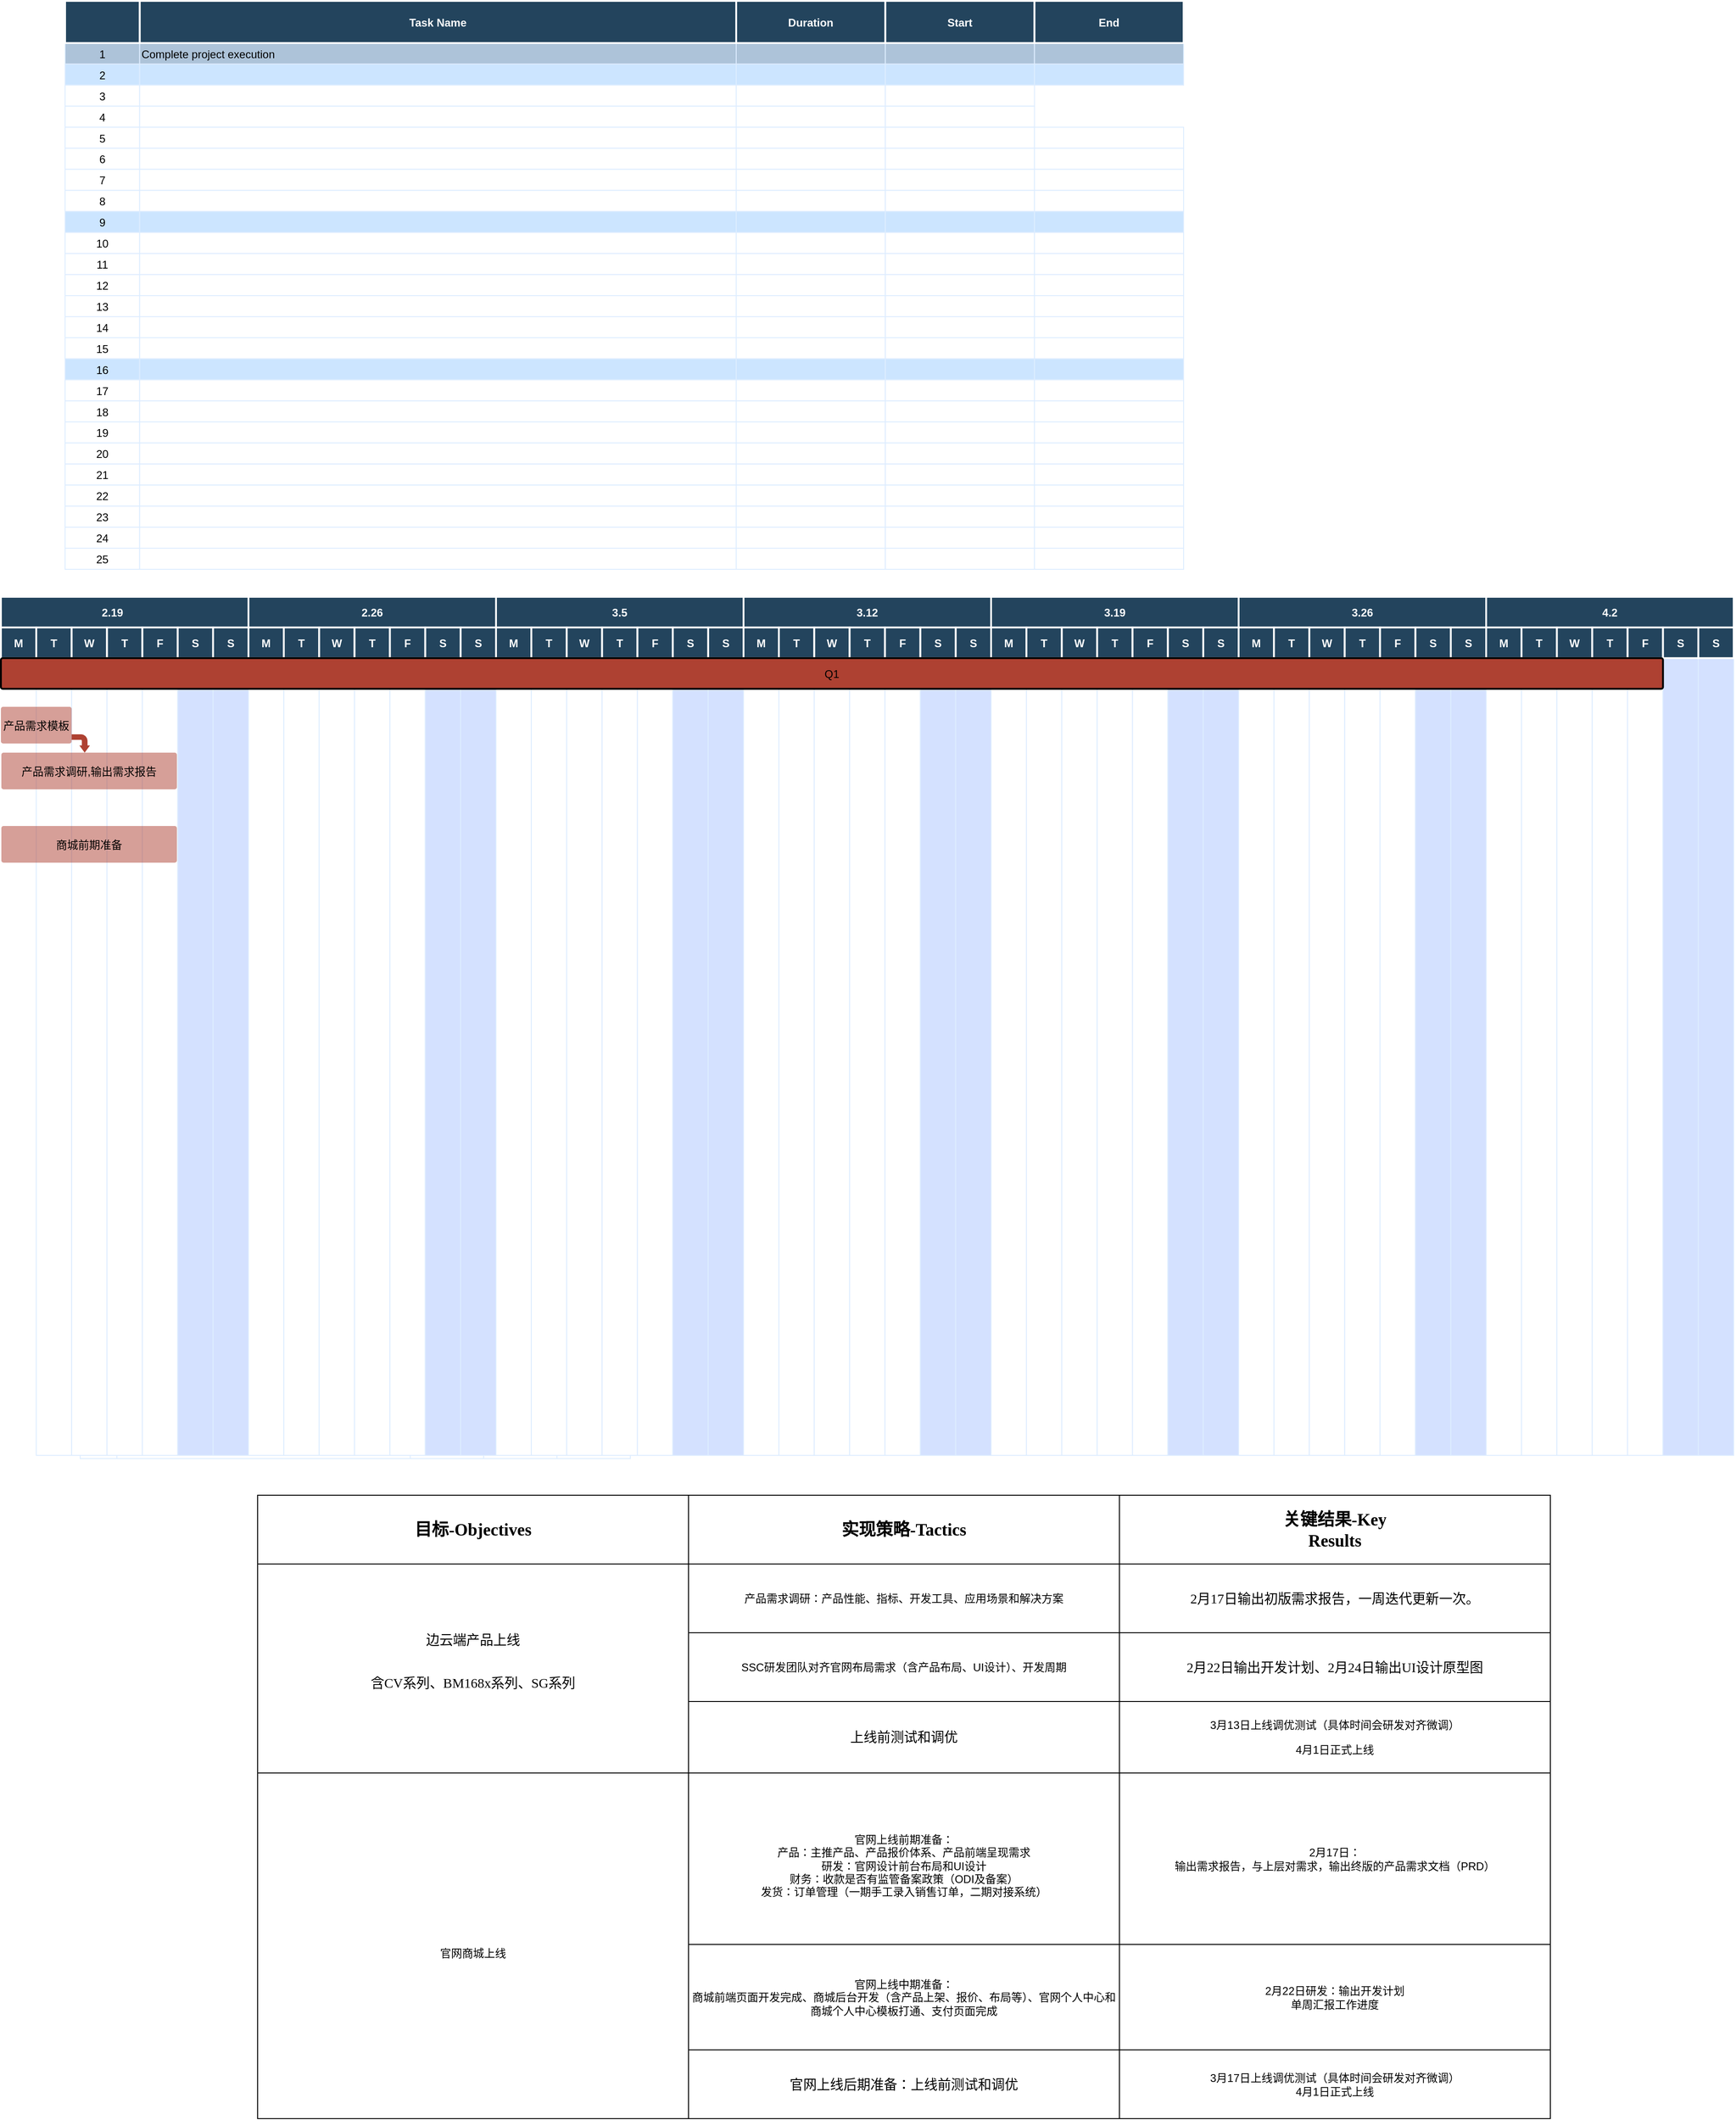 <mxfile version="20.8.20" type="github">
  <diagram name="Page-1" id="8378b5f6-a2b2-b727-a746-972ab9d02e00">
    <mxGraphModel dx="3755.5" dy="2366.5" grid="1" gridSize="10" guides="1" tooltips="1" connect="0" arrows="1" fold="1" page="1" pageScale="1.5" pageWidth="1169" pageHeight="827" background="none" math="0" shadow="0">
      <root>
        <mxCell id="0" />
        <mxCell id="1" parent="0" />
        <mxCell id="189" value="26" style="strokeColor=#DEEDFF" parent="1" vertex="1">
          <mxGeometry x="86.5" y="610.0" width="40" height="20" as="geometry" />
        </mxCell>
        <mxCell id="190" value="" style="align=left;strokeColor=#DEEDFF" parent="1" vertex="1">
          <mxGeometry x="126.5" y="610.0" width="320.0" height="20" as="geometry" />
        </mxCell>
        <mxCell id="191" value="" style="strokeColor=#DEEDFF" parent="1" vertex="1">
          <mxGeometry x="446.5" y="610.0" width="80.0" height="20" as="geometry" />
        </mxCell>
        <mxCell id="192" value="" style="strokeColor=#DEEDFF" parent="1" vertex="1">
          <mxGeometry x="526.5" y="610.0" width="80.0" height="20" as="geometry" />
        </mxCell>
        <mxCell id="193" value="" style="strokeColor=#DEEDFF" parent="1" vertex="1">
          <mxGeometry x="606.5" y="610.0" width="80.0" height="20" as="geometry" />
        </mxCell>
        <mxCell id="vqTSIfuXOB0uQjwyaAZh-279" value="" style="shape=table;startSize=0;container=1;collapsible=0;childLayout=tableLayout;" parent="1" vertex="1">
          <mxGeometry x="280" y="670" width="1410" height="680" as="geometry" />
        </mxCell>
        <mxCell id="vqTSIfuXOB0uQjwyaAZh-280" value="" style="shape=tableRow;horizontal=0;startSize=0;swimlaneHead=0;swimlaneBody=0;top=0;left=0;bottom=0;right=0;collapsible=0;dropTarget=0;fillColor=none;points=[[0,0.5],[1,0.5]];portConstraint=eastwest;" parent="vqTSIfuXOB0uQjwyaAZh-279" vertex="1">
          <mxGeometry width="1410" height="75" as="geometry" />
        </mxCell>
        <mxCell id="vqTSIfuXOB0uQjwyaAZh-281" value="&lt;span style=&quot;background-color: initial; font-size: 14pt; font-family: 等线; font-weight: bold;&quot;&gt;目标&lt;/span&gt;&lt;span style=&quot;background-color: initial; font-size: 14pt; font-family: 等线; font-weight: bold;&quot;&gt;-Objectives&lt;/span&gt;" style="shape=partialRectangle;html=1;whiteSpace=wrap;connectable=0;overflow=hidden;fillColor=none;top=0;left=0;bottom=0;right=0;pointerEvents=1;" parent="vqTSIfuXOB0uQjwyaAZh-280" vertex="1">
          <mxGeometry width="470" height="75" as="geometry">
            <mxRectangle width="470" height="75" as="alternateBounds" />
          </mxGeometry>
        </mxCell>
        <mxCell id="vqTSIfuXOB0uQjwyaAZh-282" value="&lt;span style=&quot;text-indent: 0in; background-color: initial; font-size: 14pt; font-family: 等线; font-weight: bold;&quot;&gt;实现策略&lt;/span&gt;&lt;span style=&quot;text-indent: 0in; background-color: initial; font-size: 14pt; font-family: 等线; font-weight: bold;&quot;&gt;-Tactics&lt;/span&gt;&lt;br&gt;" style="shape=partialRectangle;html=1;whiteSpace=wrap;connectable=0;overflow=hidden;fillColor=none;top=0;left=0;bottom=0;right=0;pointerEvents=1;verticalAlign=middle;" parent="vqTSIfuXOB0uQjwyaAZh-280" vertex="1">
          <mxGeometry x="470" width="470" height="75" as="geometry">
            <mxRectangle width="470" height="75" as="alternateBounds" />
          </mxGeometry>
        </mxCell>
        <mxCell id="vqTSIfuXOB0uQjwyaAZh-283" value="&lt;span style=&quot;background-color: initial; font-size: 14pt; font-family: 等线; font-weight: bold;&quot;&gt;关键结果&lt;/span&gt;&lt;span style=&quot;background-color: initial; font-size: 14pt; font-family: 等线; font-weight: bold;&quot;&gt;-Key&lt;/span&gt;&lt;br&gt;&lt;p style=&quot;margin-top: 0pt; margin-bottom: 0pt; margin-left: 0in; direction: ltr; unicode-bidi: embed; word-break: normal;&quot;&gt;&lt;span style=&quot;font-size: 14pt; font-family: 等线; font-weight: bold;&quot;&gt;Results&lt;/span&gt;&lt;/p&gt;" style="shape=partialRectangle;html=1;whiteSpace=wrap;connectable=0;overflow=hidden;fillColor=none;top=0;left=0;bottom=0;right=0;pointerEvents=1;verticalAlign=middle;" parent="vqTSIfuXOB0uQjwyaAZh-280" vertex="1">
          <mxGeometry x="940" width="470" height="75" as="geometry">
            <mxRectangle width="470" height="75" as="alternateBounds" />
          </mxGeometry>
        </mxCell>
        <mxCell id="vqTSIfuXOB0uQjwyaAZh-284" value="" style="shape=tableRow;horizontal=0;startSize=0;swimlaneHead=0;swimlaneBody=0;top=0;left=0;bottom=0;right=0;collapsible=0;dropTarget=0;fillColor=none;points=[[0,0.5],[1,0.5]];portConstraint=eastwest;" parent="vqTSIfuXOB0uQjwyaAZh-279" vertex="1">
          <mxGeometry y="75" width="1410" height="75" as="geometry" />
        </mxCell>
        <mxCell id="vqTSIfuXOB0uQjwyaAZh-285" value="&lt;span style=&quot;font-family: 等线; font-size: 11pt; background-color: initial;&quot;&gt;边云端产品上线&lt;/span&gt;&lt;br&gt;&lt;br&gt;&lt;br&gt;&lt;p style=&quot;margin-top: 0pt; margin-bottom: 0pt; margin-left: 0in; direction: ltr; unicode-bidi: embed; word-break: normal;&quot;&gt;&lt;span style=&quot;font-size: 11pt; font-family: 等线;&quot;&gt;含CV系列、BM168x系列、SG系列&lt;/span&gt;&lt;/p&gt;&lt;br&gt;" style="shape=partialRectangle;html=1;whiteSpace=wrap;connectable=0;overflow=hidden;fillColor=none;top=0;left=0;bottom=0;right=0;pointerEvents=1;rowspan=3;colspan=1;" parent="vqTSIfuXOB0uQjwyaAZh-284" vertex="1">
          <mxGeometry width="470" height="228" as="geometry">
            <mxRectangle width="470" height="75" as="alternateBounds" />
          </mxGeometry>
        </mxCell>
        <mxCell id="vqTSIfuXOB0uQjwyaAZh-286" value="产品需求调研：产品性能、指标、开发工具、应用场景和解决方案" style="shape=partialRectangle;html=1;whiteSpace=wrap;connectable=0;overflow=hidden;fillColor=none;top=0;left=0;bottom=0;right=0;pointerEvents=1;" parent="vqTSIfuXOB0uQjwyaAZh-284" vertex="1">
          <mxGeometry x="470" width="470" height="75" as="geometry">
            <mxRectangle width="470" height="75" as="alternateBounds" />
          </mxGeometry>
        </mxCell>
        <mxCell id="vqTSIfuXOB0uQjwyaAZh-287" value="&lt;span style=&quot;background-color: initial; font-size: 11pt; font-family: 等线;&quot;&gt;2&lt;/span&gt;&lt;span style=&quot;background-color: initial; font-size: 11pt; font-family: 等线;&quot;&gt;月&lt;/span&gt;&lt;span style=&quot;background-color: initial; font-size: 11pt; font-family: 等线;&quot;&gt;17&lt;/span&gt;&lt;span style=&quot;background-color: initial; font-size: 11pt; font-family: 等线;&quot;&gt;日输出初版需求报告，一周迭代更新一次。&lt;/span&gt;" style="shape=partialRectangle;html=1;whiteSpace=wrap;connectable=0;overflow=hidden;fillColor=none;top=0;left=0;bottom=0;right=0;pointerEvents=1;" parent="vqTSIfuXOB0uQjwyaAZh-284" vertex="1">
          <mxGeometry x="940" width="470" height="75" as="geometry">
            <mxRectangle width="470" height="75" as="alternateBounds" />
          </mxGeometry>
        </mxCell>
        <mxCell id="vqTSIfuXOB0uQjwyaAZh-288" value="" style="shape=tableRow;horizontal=0;startSize=0;swimlaneHead=0;swimlaneBody=0;top=0;left=0;bottom=0;right=0;collapsible=0;dropTarget=0;fillColor=none;points=[[0,0.5],[1,0.5]];portConstraint=eastwest;" parent="vqTSIfuXOB0uQjwyaAZh-279" vertex="1">
          <mxGeometry y="150" width="1410" height="75" as="geometry" />
        </mxCell>
        <mxCell id="vqTSIfuXOB0uQjwyaAZh-289" value="" style="shape=partialRectangle;html=1;whiteSpace=wrap;connectable=0;overflow=hidden;fillColor=none;top=0;left=0;bottom=0;right=0;pointerEvents=1;" parent="vqTSIfuXOB0uQjwyaAZh-288" vertex="1" visible="0">
          <mxGeometry width="470" height="75" as="geometry">
            <mxRectangle width="470" height="75" as="alternateBounds" />
          </mxGeometry>
        </mxCell>
        <mxCell id="vqTSIfuXOB0uQjwyaAZh-290" value="SSC研发团队对齐官网布局需求（含产品布局、UI设计）、开发周期" style="shape=partialRectangle;html=1;whiteSpace=wrap;connectable=0;overflow=hidden;fillColor=none;top=0;left=0;bottom=0;right=0;pointerEvents=1;" parent="vqTSIfuXOB0uQjwyaAZh-288" vertex="1">
          <mxGeometry x="470" width="470" height="75" as="geometry">
            <mxRectangle width="470" height="75" as="alternateBounds" />
          </mxGeometry>
        </mxCell>
        <mxCell id="vqTSIfuXOB0uQjwyaAZh-291" value="&lt;span style=&quot;background-color: initial; font-size: 11pt; font-family: 等线;&quot;&gt;2&lt;/span&gt;&lt;span style=&quot;background-color: initial; font-size: 11pt; font-family: 等线;&quot;&gt;月&lt;/span&gt;&lt;span style=&quot;background-color: initial; font-size: 11pt; font-family: 等线;&quot;&gt;22&lt;/span&gt;&lt;span style=&quot;background-color: initial; font-size: 11pt; font-family: 等线;&quot;&gt;日输出开发计划、&lt;/span&gt;&lt;span style=&quot;background-color: initial; font-size: 11pt; font-family: 等线;&quot;&gt;2&lt;/span&gt;&lt;span style=&quot;background-color: initial; font-size: 11pt; font-family: 等线;&quot;&gt;月&lt;/span&gt;&lt;span style=&quot;background-color: initial; font-size: 11pt; font-family: 等线;&quot;&gt;24&lt;/span&gt;&lt;span style=&quot;background-color: initial; font-size: 11pt; font-family: 等线;&quot;&gt;日输出&lt;/span&gt;&lt;span style=&quot;background-color: initial; font-size: 11pt; font-family: 等线;&quot;&gt;UI&lt;/span&gt;&lt;span style=&quot;background-color: initial; font-size: 11pt; font-family: 等线;&quot;&gt;设计原型图&lt;/span&gt;" style="shape=partialRectangle;html=1;whiteSpace=wrap;connectable=0;overflow=hidden;fillColor=none;top=0;left=0;bottom=0;right=0;pointerEvents=1;" parent="vqTSIfuXOB0uQjwyaAZh-288" vertex="1">
          <mxGeometry x="940" width="470" height="75" as="geometry">
            <mxRectangle width="470" height="75" as="alternateBounds" />
          </mxGeometry>
        </mxCell>
        <mxCell id="vqTSIfuXOB0uQjwyaAZh-292" value="" style="shape=tableRow;horizontal=0;startSize=0;swimlaneHead=0;swimlaneBody=0;top=0;left=0;bottom=0;right=0;collapsible=0;dropTarget=0;fillColor=none;points=[[0,0.5],[1,0.5]];portConstraint=eastwest;" parent="vqTSIfuXOB0uQjwyaAZh-279" vertex="1">
          <mxGeometry y="225" width="1410" height="78" as="geometry" />
        </mxCell>
        <mxCell id="vqTSIfuXOB0uQjwyaAZh-293" value="" style="shape=partialRectangle;html=1;whiteSpace=wrap;connectable=0;overflow=hidden;fillColor=none;top=0;left=0;bottom=0;right=0;pointerEvents=1;" parent="vqTSIfuXOB0uQjwyaAZh-292" vertex="1" visible="0">
          <mxGeometry width="470" height="78" as="geometry">
            <mxRectangle width="470" height="78" as="alternateBounds" />
          </mxGeometry>
        </mxCell>
        <mxCell id="vqTSIfuXOB0uQjwyaAZh-294" value="&lt;span style=&quot;font-family: 等线; font-size: 11pt; background-color: initial;&quot;&gt;上线前测试和调优&lt;/span&gt;&lt;br&gt;" style="shape=partialRectangle;html=1;whiteSpace=wrap;connectable=0;overflow=hidden;fillColor=none;top=0;left=0;bottom=0;right=0;pointerEvents=1;" parent="vqTSIfuXOB0uQjwyaAZh-292" vertex="1">
          <mxGeometry x="470" width="470" height="78" as="geometry">
            <mxRectangle width="470" height="78" as="alternateBounds" />
          </mxGeometry>
        </mxCell>
        <mxCell id="vqTSIfuXOB0uQjwyaAZh-295" value="&lt;p&gt;3月13日上线调优测试（具体时间会研发对齐微调）&lt;/p&gt;&lt;p&gt;&lt;span style=&quot;background-color: initial;&quot;&gt;4月1日正式上线&lt;/span&gt;&lt;/p&gt;" style="shape=partialRectangle;html=1;whiteSpace=wrap;connectable=0;overflow=hidden;fillColor=none;top=0;left=0;bottom=0;right=0;pointerEvents=1;" parent="vqTSIfuXOB0uQjwyaAZh-292" vertex="1">
          <mxGeometry x="940" width="470" height="78" as="geometry">
            <mxRectangle width="470" height="78" as="alternateBounds" />
          </mxGeometry>
        </mxCell>
        <mxCell id="vqTSIfuXOB0uQjwyaAZh-296" value="" style="shape=tableRow;horizontal=0;startSize=0;swimlaneHead=0;swimlaneBody=0;top=0;left=0;bottom=0;right=0;collapsible=0;dropTarget=0;fillColor=none;points=[[0,0.5],[1,0.5]];portConstraint=eastwest;" parent="vqTSIfuXOB0uQjwyaAZh-279" vertex="1">
          <mxGeometry y="303" width="1410" height="187" as="geometry" />
        </mxCell>
        <mxCell id="vqTSIfuXOB0uQjwyaAZh-297" value="&lt;br&gt;&lt;div&gt;官网商城上线&lt;/div&gt;" style="shape=partialRectangle;html=1;whiteSpace=wrap;connectable=0;overflow=hidden;fillColor=none;top=0;left=0;bottom=0;right=0;pointerEvents=1;rowspan=3;colspan=1;" parent="vqTSIfuXOB0uQjwyaAZh-296" vertex="1">
          <mxGeometry width="470" height="377" as="geometry">
            <mxRectangle width="470" height="187" as="alternateBounds" />
          </mxGeometry>
        </mxCell>
        <mxCell id="vqTSIfuXOB0uQjwyaAZh-298" value="&lt;div&gt;&lt;br&gt;&lt;/div&gt;&lt;div&gt;官网上线前期准备：&lt;/div&gt;&lt;div&gt;产品：主推产品、产品报价体系、产品前端呈现需求&lt;/div&gt;&lt;div&gt;研发：官网设计前台布局和UI设计&lt;/div&gt;&lt;div&gt;财务：收款是否有监管备案政策（ODI及备案）&lt;/div&gt;&lt;div&gt;发货：订单管理（一期手工录入销售订单，二期对接系统）&lt;/div&gt;" style="shape=partialRectangle;html=1;whiteSpace=wrap;connectable=0;overflow=hidden;fillColor=none;top=0;left=0;bottom=0;right=0;pointerEvents=1;" parent="vqTSIfuXOB0uQjwyaAZh-296" vertex="1">
          <mxGeometry x="470" width="470" height="187" as="geometry">
            <mxRectangle width="470" height="187" as="alternateBounds" />
          </mxGeometry>
        </mxCell>
        <mxCell id="vqTSIfuXOB0uQjwyaAZh-299" value="&lt;div&gt;2月17日：&lt;/div&gt;&lt;div&gt;输出需求报告，与上层对需求，输出终版的产品需求文档（PRD）&lt;/div&gt;" style="shape=partialRectangle;html=1;whiteSpace=wrap;connectable=0;overflow=hidden;fillColor=none;top=0;left=0;bottom=0;right=0;pointerEvents=1;" parent="vqTSIfuXOB0uQjwyaAZh-296" vertex="1">
          <mxGeometry x="940" width="470" height="187" as="geometry">
            <mxRectangle width="470" height="187" as="alternateBounds" />
          </mxGeometry>
        </mxCell>
        <mxCell id="vqTSIfuXOB0uQjwyaAZh-300" value="" style="shape=tableRow;horizontal=0;startSize=0;swimlaneHead=0;swimlaneBody=0;top=0;left=0;bottom=0;right=0;collapsible=0;dropTarget=0;fillColor=none;points=[[0,0.5],[1,0.5]];portConstraint=eastwest;" parent="vqTSIfuXOB0uQjwyaAZh-279" vertex="1">
          <mxGeometry y="490" width="1410" height="115" as="geometry" />
        </mxCell>
        <mxCell id="vqTSIfuXOB0uQjwyaAZh-301" value="" style="shape=partialRectangle;html=1;whiteSpace=wrap;connectable=0;overflow=hidden;fillColor=none;top=0;left=0;bottom=0;right=0;pointerEvents=1;" parent="vqTSIfuXOB0uQjwyaAZh-300" vertex="1" visible="0">
          <mxGeometry width="470" height="115" as="geometry">
            <mxRectangle width="470" height="115" as="alternateBounds" />
          </mxGeometry>
        </mxCell>
        <mxCell id="vqTSIfuXOB0uQjwyaAZh-302" value="&lt;div&gt;官网上线中期准备：&lt;/div&gt;&lt;div&gt;商城前端页面开发完成、商城后台开发（含产品上架、报价、布局等）、官网个人中心和商城个人中心模板打通、支付页面完成&lt;/div&gt;" style="shape=partialRectangle;html=1;whiteSpace=wrap;connectable=0;overflow=hidden;fillColor=none;top=0;left=0;bottom=0;right=0;pointerEvents=1;" parent="vqTSIfuXOB0uQjwyaAZh-300" vertex="1">
          <mxGeometry x="470" width="470" height="115" as="geometry">
            <mxRectangle width="470" height="115" as="alternateBounds" />
          </mxGeometry>
        </mxCell>
        <mxCell id="vqTSIfuXOB0uQjwyaAZh-303" value="&lt;div&gt;2月22日研发：输出开发计划&lt;/div&gt;&lt;div&gt;单周汇报工作进度&lt;/div&gt;" style="shape=partialRectangle;html=1;whiteSpace=wrap;connectable=0;overflow=hidden;fillColor=none;top=0;left=0;bottom=0;right=0;pointerEvents=1;" parent="vqTSIfuXOB0uQjwyaAZh-300" vertex="1">
          <mxGeometry x="940" width="470" height="115" as="geometry">
            <mxRectangle width="470" height="115" as="alternateBounds" />
          </mxGeometry>
        </mxCell>
        <mxCell id="vqTSIfuXOB0uQjwyaAZh-304" style="shape=tableRow;horizontal=0;startSize=0;swimlaneHead=0;swimlaneBody=0;top=0;left=0;bottom=0;right=0;collapsible=0;dropTarget=0;fillColor=none;points=[[0,0.5],[1,0.5]];portConstraint=eastwest;" parent="vqTSIfuXOB0uQjwyaAZh-279" vertex="1">
          <mxGeometry y="605" width="1410" height="75" as="geometry" />
        </mxCell>
        <mxCell id="vqTSIfuXOB0uQjwyaAZh-305" style="shape=partialRectangle;html=1;whiteSpace=wrap;connectable=0;overflow=hidden;fillColor=none;top=0;left=0;bottom=0;right=0;pointerEvents=1;" parent="vqTSIfuXOB0uQjwyaAZh-304" vertex="1" visible="0">
          <mxGeometry width="470" height="75" as="geometry">
            <mxRectangle width="470" height="75" as="alternateBounds" />
          </mxGeometry>
        </mxCell>
        <mxCell id="vqTSIfuXOB0uQjwyaAZh-306" value="&lt;span style=&quot;background-color: initial; font-size: 11pt; font-family: 等线;&quot;&gt;官网上线后期准备：&lt;/span&gt;&lt;span style=&quot;background-color: initial; font-size: 11pt; font-family: 等线;&quot;&gt;上线前测试和调优&lt;/span&gt;" style="shape=partialRectangle;html=1;whiteSpace=wrap;connectable=0;overflow=hidden;fillColor=none;top=0;left=0;bottom=0;right=0;pointerEvents=1;" parent="vqTSIfuXOB0uQjwyaAZh-304" vertex="1">
          <mxGeometry x="470" width="470" height="75" as="geometry">
            <mxRectangle width="470" height="75" as="alternateBounds" />
          </mxGeometry>
        </mxCell>
        <mxCell id="vqTSIfuXOB0uQjwyaAZh-307" value="&lt;div&gt;3月17日上线调优测试（具体时间会研发对齐微调）&lt;/div&gt;&lt;div&gt;4月1日正式上线&lt;/div&gt;" style="shape=partialRectangle;html=1;whiteSpace=wrap;connectable=0;overflow=hidden;fillColor=none;top=0;left=0;bottom=0;right=0;pointerEvents=1;" parent="vqTSIfuXOB0uQjwyaAZh-304" vertex="1">
          <mxGeometry x="940" width="470" height="75" as="geometry">
            <mxRectangle width="470" height="75" as="alternateBounds" />
          </mxGeometry>
        </mxCell>
        <mxCell id="207" value="" style="strokeColor=#DEEDFF" parent="1" vertex="1">
          <mxGeometry x="540.0" y="-243.103" width="38.571" height="869.655" as="geometry" />
        </mxCell>
        <mxCell id="194" value="" style="strokeColor=#DEEDFF" parent="1" vertex="1">
          <mxGeometry x="38.571" y="-243.103" width="38.571" height="869.655" as="geometry" />
        </mxCell>
        <mxCell id="195" value="" style="strokeColor=#DEEDFF" parent="1" vertex="1">
          <mxGeometry x="77.143" y="-243.103" width="38.571" height="869.655" as="geometry" />
        </mxCell>
        <mxCell id="196" value="" style="strokeColor=#DEEDFF" parent="1" vertex="1">
          <mxGeometry x="115.714" y="-243.103" width="38.571" height="869.655" as="geometry" />
        </mxCell>
        <mxCell id="197" value="" style="strokeColor=#DEEDFF" parent="1" vertex="1">
          <mxGeometry x="154.286" y="-243.103" width="38.571" height="869.655" as="geometry" />
        </mxCell>
        <mxCell id="198" value="" style="strokeColor=#DEEDFF;fillColor=#D4E1FF" parent="1" vertex="1">
          <mxGeometry x="192.857" y="-243.103" width="38.571" height="869.655" as="geometry" />
        </mxCell>
        <mxCell id="199" value="" style="strokeColor=#DEEDFF;fillColor=#D4E1FF" parent="1" vertex="1">
          <mxGeometry x="231.429" y="-243.103" width="38.571" height="869.655" as="geometry" />
        </mxCell>
        <mxCell id="200" value="" style="strokeColor=#DEEDFF" parent="1" vertex="1">
          <mxGeometry x="270.0" y="-243.103" width="38.571" height="869.655" as="geometry" />
        </mxCell>
        <mxCell id="201" value="" style="strokeColor=#DEEDFF" parent="1" vertex="1">
          <mxGeometry x="308.571" y="-243.103" width="38.571" height="869.655" as="geometry" />
        </mxCell>
        <mxCell id="202" value="" style="strokeColor=#DEEDFF" parent="1" vertex="1">
          <mxGeometry x="347.143" y="-243.103" width="38.571" height="869.655" as="geometry" />
        </mxCell>
        <mxCell id="203" value="" style="strokeColor=#DEEDFF" parent="1" vertex="1">
          <mxGeometry x="385.714" y="-243.103" width="38.571" height="869.655" as="geometry" />
        </mxCell>
        <mxCell id="204" value="" style="strokeColor=#DEEDFF" parent="1" vertex="1">
          <mxGeometry x="424.286" y="-243.103" width="38.571" height="869.655" as="geometry" />
        </mxCell>
        <mxCell id="205" value="" style="strokeColor=#DEEDFF;fillColor=#D4E1FF" parent="1" vertex="1">
          <mxGeometry x="462.857" y="-243.103" width="38.571" height="869.655" as="geometry" />
        </mxCell>
        <mxCell id="206" value="" style="strokeColor=#DEEDFF;fillColor=#D4E1FF" parent="1" vertex="1">
          <mxGeometry x="501.429" y="-243.103" width="38.571" height="869.655" as="geometry" />
        </mxCell>
        <mxCell id="208" value="" style="strokeColor=#DEEDFF" parent="1" vertex="1">
          <mxGeometry x="578.571" y="-243.103" width="38.571" height="869.655" as="geometry" />
        </mxCell>
        <mxCell id="209" value="" style="strokeColor=#DEEDFF" parent="1" vertex="1">
          <mxGeometry x="617.143" y="-243.103" width="38.571" height="869.655" as="geometry" />
        </mxCell>
        <mxCell id="210" value="" style="strokeColor=#DEEDFF" parent="1" vertex="1">
          <mxGeometry x="655.714" y="-243.103" width="38.571" height="869.655" as="geometry" />
        </mxCell>
        <mxCell id="211" value="" style="strokeColor=#DEEDFF" parent="1" vertex="1">
          <mxGeometry x="694.286" y="-243.103" width="38.571" height="869.655" as="geometry" />
        </mxCell>
        <mxCell id="212" value="" style="strokeColor=#DEEDFF;fillColor=#D4E1FF" parent="1" vertex="1">
          <mxGeometry x="732.857" y="-243.103" width="38.571" height="869.655" as="geometry" />
        </mxCell>
        <mxCell id="213" value="" style="strokeColor=#DEEDFF;fillColor=#D4E1FF" parent="1" vertex="1">
          <mxGeometry x="771.429" y="-243.103" width="38.571" height="869.655" as="geometry" />
        </mxCell>
        <mxCell id="214" value="" style="strokeColor=#DEEDFF" parent="1" vertex="1">
          <mxGeometry x="810.0" y="-243.103" width="38.571" height="869.655" as="geometry" />
        </mxCell>
        <mxCell id="215" value="" style="strokeColor=#DEEDFF" parent="1" vertex="1">
          <mxGeometry x="848.571" y="-243.103" width="38.571" height="869.655" as="geometry" />
        </mxCell>
        <mxCell id="216" value="" style="strokeColor=#DEEDFF" parent="1" vertex="1">
          <mxGeometry x="887.143" y="-243.103" width="38.571" height="869.655" as="geometry" />
        </mxCell>
        <mxCell id="217" value="" style="strokeColor=#DEEDFF" parent="1" vertex="1">
          <mxGeometry x="925.714" y="-243.103" width="38.571" height="869.655" as="geometry" />
        </mxCell>
        <mxCell id="218" value="" style="strokeColor=#DEEDFF" parent="1" vertex="1">
          <mxGeometry x="964.286" y="-243.103" width="38.571" height="869.655" as="geometry" />
        </mxCell>
        <mxCell id="219" value="" style="strokeColor=#DEEDFF;fillColor=#D4E1FF" parent="1" vertex="1">
          <mxGeometry x="1002.857" y="-243.103" width="38.571" height="869.655" as="geometry" />
        </mxCell>
        <mxCell id="220" value="" style="strokeColor=#DEEDFF;fillColor=#D4E1FF" parent="1" vertex="1">
          <mxGeometry x="1041.429" y="-243.103" width="38.571" height="869.655" as="geometry" />
        </mxCell>
        <mxCell id="221" value="" style="strokeColor=#DEEDFF" parent="1" vertex="1">
          <mxGeometry x="1080.0" y="-243.103" width="38.571" height="869.655" as="geometry" />
        </mxCell>
        <mxCell id="222" value="" style="strokeColor=#DEEDFF" parent="1" vertex="1">
          <mxGeometry x="1118.571" y="-243.103" width="38.571" height="869.655" as="geometry" />
        </mxCell>
        <mxCell id="223" value="" style="strokeColor=#DEEDFF" parent="1" vertex="1">
          <mxGeometry x="1157.143" y="-243.103" width="38.571" height="869.655" as="geometry" />
        </mxCell>
        <mxCell id="224" value="" style="strokeColor=#DEEDFF" parent="1" vertex="1">
          <mxGeometry x="1195.714" y="-243.103" width="38.571" height="869.655" as="geometry" />
        </mxCell>
        <mxCell id="225" value="" style="strokeColor=#DEEDFF" parent="1" vertex="1">
          <mxGeometry x="1234.286" y="-243.103" width="38.571" height="869.655" as="geometry" />
        </mxCell>
        <mxCell id="226" value="" style="strokeColor=#DEEDFF;fillColor=#D4E1FF" parent="1" vertex="1">
          <mxGeometry x="1272.857" y="-243.103" width="38.571" height="869.655" as="geometry" />
        </mxCell>
        <mxCell id="227" value="" style="strokeColor=#DEEDFF;fillColor=#D4E1FF" parent="1" vertex="1">
          <mxGeometry x="1311.429" y="-243.103" width="38.571" height="869.655" as="geometry" />
        </mxCell>
        <mxCell id="228" value="" style="strokeColor=#DEEDFF" parent="1" vertex="1">
          <mxGeometry x="1350.0" y="-243.103" width="38.571" height="869.655" as="geometry" />
        </mxCell>
        <mxCell id="229" value="" style="strokeColor=#DEEDFF" parent="1" vertex="1">
          <mxGeometry x="1388.571" y="-243.103" width="38.571" height="869.655" as="geometry" />
        </mxCell>
        <mxCell id="230" value="" style="strokeColor=#DEEDFF" parent="1" vertex="1">
          <mxGeometry x="1427.143" y="-243.103" width="38.571" height="869.655" as="geometry" />
        </mxCell>
        <mxCell id="231" value="" style="strokeColor=#DEEDFF" parent="1" vertex="1">
          <mxGeometry x="1465.714" y="-243.103" width="38.571" height="869.655" as="geometry" />
        </mxCell>
        <mxCell id="232" value="" style="strokeColor=#DEEDFF" parent="1" vertex="1">
          <mxGeometry x="1504.286" y="-243.103" width="38.571" height="869.655" as="geometry" />
        </mxCell>
        <mxCell id="233" value="" style="strokeColor=#DEEDFF;fillColor=#D4E1FF" parent="1" vertex="1">
          <mxGeometry x="1542.857" y="-243.103" width="38.571" height="869.655" as="geometry" />
        </mxCell>
        <mxCell id="234" value="" style="strokeColor=#DEEDFF;fillColor=#D4E1FF" parent="1" vertex="1">
          <mxGeometry x="1581.429" y="-243.103" width="38.571" height="869.655" as="geometry" />
        </mxCell>
        <mxCell id="235" value="" style="strokeColor=#DEEDFF" parent="1" vertex="1">
          <mxGeometry x="1620" y="-243.103" width="38.571" height="869.655" as="geometry" />
        </mxCell>
        <mxCell id="236" value="" style="strokeColor=#DEEDFF" parent="1" vertex="1">
          <mxGeometry x="1658.571" y="-243.103" width="38.571" height="869.655" as="geometry" />
        </mxCell>
        <mxCell id="237" value="" style="strokeColor=#DEEDFF" parent="1" vertex="1">
          <mxGeometry x="1697.143" y="-243.103" width="38.571" height="869.655" as="geometry" />
        </mxCell>
        <mxCell id="238" value="" style="strokeColor=#DEEDFF" parent="1" vertex="1">
          <mxGeometry x="1735.714" y="-243.103" width="38.571" height="869.655" as="geometry" />
        </mxCell>
        <mxCell id="239" value="" style="strokeColor=#DEEDFF" parent="1" vertex="1">
          <mxGeometry x="1774.286" y="-243.103" width="38.571" height="869.655" as="geometry" />
        </mxCell>
        <mxCell id="240" value="" style="strokeColor=#DEEDFF;fillColor=#D4E1FF" parent="1" vertex="1">
          <mxGeometry x="1812.857" y="-243.103" width="38.571" height="869.655" as="geometry" />
        </mxCell>
        <mxCell id="241" value="" style="strokeColor=#DEEDFF;fillColor=#D4E1FF" parent="1" vertex="1">
          <mxGeometry x="1851.429" y="-243.103" width="38.571" height="869.655" as="geometry" />
        </mxCell>
        <mxCell id="4" value="2.19        " style="fillColor=#23445D;strokeColor=#FFFFFF;strokeWidth=2;fontColor=#FFFFFF;fontStyle=1" parent="1" vertex="1">
          <mxGeometry x="3.508e-12" y="-310.0" width="270.0" height="33.448" as="geometry" />
        </mxCell>
        <mxCell id="5" value="M" style="fillColor=#23445D;strokeColor=#FFFFFF;strokeWidth=2;fontColor=#FFFFFF;fontStyle=1" parent="1" vertex="1">
          <mxGeometry x="3.508e-12" y="-276.552" width="38.571" height="33.448" as="geometry" />
        </mxCell>
        <mxCell id="6" value="T" style="fillColor=#23445D;strokeColor=#FFFFFF;strokeWidth=2;fontColor=#FFFFFF;fontStyle=1" parent="1" vertex="1">
          <mxGeometry x="38.571" y="-276.552" width="38.571" height="33.448" as="geometry" />
        </mxCell>
        <mxCell id="7" value="W" style="fillColor=#23445D;strokeColor=#FFFFFF;strokeWidth=2;fontColor=#FFFFFF;fontStyle=1" parent="1" vertex="1">
          <mxGeometry x="77.143" y="-276.552" width="38.571" height="33.448" as="geometry" />
        </mxCell>
        <mxCell id="8" value="T" style="fillColor=#23445D;strokeColor=#FFFFFF;strokeWidth=2;fontColor=#FFFFFF;fontStyle=1" parent="1" vertex="1">
          <mxGeometry x="115.714" y="-276.552" width="38.571" height="33.448" as="geometry" />
        </mxCell>
        <mxCell id="9" value="F" style="fillColor=#23445D;strokeColor=#FFFFFF;strokeWidth=2;fontColor=#FFFFFF;fontStyle=1" parent="1" vertex="1">
          <mxGeometry x="154.286" y="-276.552" width="38.571" height="33.448" as="geometry" />
        </mxCell>
        <mxCell id="10" value="S" style="fillColor=#23445D;strokeColor=#FFFFFF;strokeWidth=2;fontColor=#FFFFFF;fontStyle=1" parent="1" vertex="1">
          <mxGeometry x="192.857" y="-276.552" width="38.571" height="33.448" as="geometry" />
        </mxCell>
        <mxCell id="11" value="S" style="fillColor=#23445D;strokeColor=#FFFFFF;strokeWidth=2;fontColor=#FFFFFF;fontStyle=1" parent="1" vertex="1">
          <mxGeometry x="231.429" y="-276.552" width="38.571" height="33.448" as="geometry" />
        </mxCell>
        <mxCell id="15" value="2.26" style="fillColor=#23445D;strokeColor=#FFFFFF;strokeWidth=2;fontColor=#FFFFFF;fontStyle=1" parent="1" vertex="1">
          <mxGeometry x="270.0" y="-310.0" width="270.0" height="33.448" as="geometry" />
        </mxCell>
        <mxCell id="16" value="M" style="fillColor=#23445D;strokeColor=#FFFFFF;strokeWidth=2;fontColor=#FFFFFF;fontStyle=1" parent="1" vertex="1">
          <mxGeometry x="270.0" y="-276.552" width="38.571" height="33.448" as="geometry" />
        </mxCell>
        <mxCell id="17" value="T" style="fillColor=#23445D;strokeColor=#FFFFFF;strokeWidth=2;fontColor=#FFFFFF;fontStyle=1" parent="1" vertex="1">
          <mxGeometry x="308.571" y="-276.552" width="38.571" height="33.448" as="geometry" />
        </mxCell>
        <mxCell id="18" value="W" style="fillColor=#23445D;strokeColor=#FFFFFF;strokeWidth=2;fontColor=#FFFFFF;fontStyle=1" parent="1" vertex="1">
          <mxGeometry x="347.143" y="-276.552" width="38.571" height="33.448" as="geometry" />
        </mxCell>
        <mxCell id="19" value="T" style="fillColor=#23445D;strokeColor=#FFFFFF;strokeWidth=2;fontColor=#FFFFFF;fontStyle=1" parent="1" vertex="1">
          <mxGeometry x="385.714" y="-276.552" width="38.571" height="33.448" as="geometry" />
        </mxCell>
        <mxCell id="20" value="F" style="fillColor=#23445D;strokeColor=#FFFFFF;strokeWidth=2;fontColor=#FFFFFF;fontStyle=1" parent="1" vertex="1">
          <mxGeometry x="424.286" y="-276.552" width="38.571" height="33.448" as="geometry" />
        </mxCell>
        <mxCell id="21" value="S" style="fillColor=#23445D;strokeColor=#FFFFFF;strokeWidth=2;fontColor=#FFFFFF;fontStyle=1" parent="1" vertex="1">
          <mxGeometry x="462.857" y="-276.552" width="38.571" height="33.448" as="geometry" />
        </mxCell>
        <mxCell id="22" value="S" style="fillColor=#23445D;strokeColor=#FFFFFF;strokeWidth=2;fontColor=#FFFFFF;fontStyle=1" parent="1" vertex="1">
          <mxGeometry x="501.429" y="-276.552" width="38.571" height="33.448" as="geometry" />
        </mxCell>
        <mxCell id="23" value="3.5" style="fillColor=#23445D;strokeColor=#FFFFFF;strokeWidth=2;fontColor=#FFFFFF;fontStyle=1" parent="1" vertex="1">
          <mxGeometry x="540.0" y="-310.0" width="270.0" height="33.448" as="geometry" />
        </mxCell>
        <mxCell id="24" value="M" style="fillColor=#23445D;strokeColor=#FFFFFF;strokeWidth=2;fontColor=#FFFFFF;fontStyle=1" parent="1" vertex="1">
          <mxGeometry x="540.0" y="-276.552" width="38.571" height="33.448" as="geometry" />
        </mxCell>
        <mxCell id="25" value="T" style="fillColor=#23445D;strokeColor=#FFFFFF;strokeWidth=2;fontColor=#FFFFFF;fontStyle=1" parent="1" vertex="1">
          <mxGeometry x="578.571" y="-276.552" width="38.571" height="33.448" as="geometry" />
        </mxCell>
        <mxCell id="26" value="W" style="fillColor=#23445D;strokeColor=#FFFFFF;strokeWidth=2;fontColor=#FFFFFF;fontStyle=1" parent="1" vertex="1">
          <mxGeometry x="617.143" y="-276.552" width="38.571" height="33.448" as="geometry" />
        </mxCell>
        <mxCell id="27" value="T" style="fillColor=#23445D;strokeColor=#FFFFFF;strokeWidth=2;fontColor=#FFFFFF;fontStyle=1" parent="1" vertex="1">
          <mxGeometry x="655.714" y="-276.552" width="38.571" height="33.448" as="geometry" />
        </mxCell>
        <mxCell id="28" value="F" style="fillColor=#23445D;strokeColor=#FFFFFF;strokeWidth=2;fontColor=#FFFFFF;fontStyle=1" parent="1" vertex="1">
          <mxGeometry x="694.286" y="-276.552" width="38.571" height="33.448" as="geometry" />
        </mxCell>
        <mxCell id="29" value="S" style="fillColor=#23445D;strokeColor=#FFFFFF;strokeWidth=2;fontColor=#FFFFFF;fontStyle=1" parent="1" vertex="1">
          <mxGeometry x="732.857" y="-276.552" width="38.571" height="33.448" as="geometry" />
        </mxCell>
        <mxCell id="30" value="S" style="fillColor=#23445D;strokeColor=#FFFFFF;strokeWidth=2;fontColor=#FFFFFF;fontStyle=1" parent="1" vertex="1">
          <mxGeometry x="771.429" y="-276.552" width="38.571" height="33.448" as="geometry" />
        </mxCell>
        <mxCell id="31" value="3.12" style="fillColor=#23445D;strokeColor=#FFFFFF;strokeWidth=2;fontColor=#FFFFFF;fontStyle=1" parent="1" vertex="1">
          <mxGeometry x="810.0" y="-310.0" width="270.0" height="33.448" as="geometry" />
        </mxCell>
        <mxCell id="32" value="M" style="fillColor=#23445D;strokeColor=#FFFFFF;strokeWidth=2;fontColor=#FFFFFF;fontStyle=1" parent="1" vertex="1">
          <mxGeometry x="810.0" y="-276.552" width="38.571" height="33.448" as="geometry" />
        </mxCell>
        <mxCell id="33" value="T" style="fillColor=#23445D;strokeColor=#FFFFFF;strokeWidth=2;fontColor=#FFFFFF;fontStyle=1" parent="1" vertex="1">
          <mxGeometry x="848.571" y="-276.552" width="38.571" height="33.448" as="geometry" />
        </mxCell>
        <mxCell id="34" value="W" style="fillColor=#23445D;strokeColor=#FFFFFF;strokeWidth=2;fontColor=#FFFFFF;fontStyle=1" parent="1" vertex="1">
          <mxGeometry x="887.143" y="-276.552" width="38.571" height="33.448" as="geometry" />
        </mxCell>
        <mxCell id="35" value="T" style="fillColor=#23445D;strokeColor=#FFFFFF;strokeWidth=2;fontColor=#FFFFFF;fontStyle=1" parent="1" vertex="1">
          <mxGeometry x="925.714" y="-276.552" width="38.571" height="33.448" as="geometry" />
        </mxCell>
        <mxCell id="36" value="F" style="fillColor=#23445D;strokeColor=#FFFFFF;strokeWidth=2;fontColor=#FFFFFF;fontStyle=1" parent="1" vertex="1">
          <mxGeometry x="964.286" y="-276.552" width="38.571" height="33.448" as="geometry" />
        </mxCell>
        <mxCell id="37" value="S" style="fillColor=#23445D;strokeColor=#FFFFFF;strokeWidth=2;fontColor=#FFFFFF;fontStyle=1" parent="1" vertex="1">
          <mxGeometry x="1002.857" y="-276.552" width="38.571" height="33.448" as="geometry" />
        </mxCell>
        <mxCell id="38" value="S" style="fillColor=#23445D;strokeColor=#FFFFFF;strokeWidth=2;fontColor=#FFFFFF;fontStyle=1" parent="1" vertex="1">
          <mxGeometry x="1041.429" y="-276.552" width="38.571" height="33.448" as="geometry" />
        </mxCell>
        <mxCell id="39" value="3.19" style="fillColor=#23445D;strokeColor=#FFFFFF;strokeWidth=2;fontColor=#FFFFFF;fontStyle=1" parent="1" vertex="1">
          <mxGeometry x="1080.0" y="-310.0" width="270.0" height="33.448" as="geometry" />
        </mxCell>
        <mxCell id="40" value="M" style="fillColor=#23445D;strokeColor=#FFFFFF;strokeWidth=2;fontColor=#FFFFFF;fontStyle=1" parent="1" vertex="1">
          <mxGeometry x="1080.0" y="-276.552" width="38.571" height="33.448" as="geometry" />
        </mxCell>
        <mxCell id="41" value="T" style="fillColor=#23445D;strokeColor=#FFFFFF;strokeWidth=2;fontColor=#FFFFFF;fontStyle=1" parent="1" vertex="1">
          <mxGeometry x="1118.571" y="-276.552" width="38.571" height="33.448" as="geometry" />
        </mxCell>
        <mxCell id="42" value="W" style="fillColor=#23445D;strokeColor=#FFFFFF;strokeWidth=2;fontColor=#FFFFFF;fontStyle=1" parent="1" vertex="1">
          <mxGeometry x="1157.143" y="-276.552" width="38.571" height="33.448" as="geometry" />
        </mxCell>
        <mxCell id="43" value="T" style="fillColor=#23445D;strokeColor=#FFFFFF;strokeWidth=2;fontColor=#FFFFFF;fontStyle=1" parent="1" vertex="1">
          <mxGeometry x="1195.714" y="-276.552" width="38.571" height="33.448" as="geometry" />
        </mxCell>
        <mxCell id="44" value="F" style="fillColor=#23445D;strokeColor=#FFFFFF;strokeWidth=2;fontColor=#FFFFFF;fontStyle=1" parent="1" vertex="1">
          <mxGeometry x="1234.286" y="-276.552" width="38.571" height="33.448" as="geometry" />
        </mxCell>
        <mxCell id="45" value="S" style="fillColor=#23445D;strokeColor=#FFFFFF;strokeWidth=2;fontColor=#FFFFFF;fontStyle=1" parent="1" vertex="1">
          <mxGeometry x="1272.857" y="-276.552" width="38.571" height="33.448" as="geometry" />
        </mxCell>
        <mxCell id="46" value="S" style="fillColor=#23445D;strokeColor=#FFFFFF;strokeWidth=2;fontColor=#FFFFFF;fontStyle=1" parent="1" vertex="1">
          <mxGeometry x="1311.429" y="-276.552" width="38.571" height="33.448" as="geometry" />
        </mxCell>
        <mxCell id="47" value="3.26" style="fillColor=#23445D;strokeColor=#FFFFFF;strokeWidth=2;fontColor=#FFFFFF;fontStyle=1" parent="1" vertex="1">
          <mxGeometry x="1350.0" y="-310" width="270.0" height="33.448" as="geometry" />
        </mxCell>
        <mxCell id="48" value="M" style="fillColor=#23445D;strokeColor=#FFFFFF;strokeWidth=2;fontColor=#FFFFFF;fontStyle=1" parent="1" vertex="1">
          <mxGeometry x="1350.0" y="-276.552" width="38.571" height="33.448" as="geometry" />
        </mxCell>
        <mxCell id="49" value="T" style="fillColor=#23445D;strokeColor=#FFFFFF;strokeWidth=2;fontColor=#FFFFFF;fontStyle=1" parent="1" vertex="1">
          <mxGeometry x="1388.571" y="-276.552" width="38.571" height="33.448" as="geometry" />
        </mxCell>
        <mxCell id="50" value="W" style="fillColor=#23445D;strokeColor=#FFFFFF;strokeWidth=2;fontColor=#FFFFFF;fontStyle=1" parent="1" vertex="1">
          <mxGeometry x="1427.143" y="-276.552" width="38.571" height="33.448" as="geometry" />
        </mxCell>
        <mxCell id="51" value="T" style="fillColor=#23445D;strokeColor=#FFFFFF;strokeWidth=2;fontColor=#FFFFFF;fontStyle=1" parent="1" vertex="1">
          <mxGeometry x="1465.714" y="-276.552" width="38.571" height="33.448" as="geometry" />
        </mxCell>
        <mxCell id="52" value="F" style="fillColor=#23445D;strokeColor=#FFFFFF;strokeWidth=2;fontColor=#FFFFFF;fontStyle=1" parent="1" vertex="1">
          <mxGeometry x="1504.286" y="-276.552" width="38.571" height="33.448" as="geometry" />
        </mxCell>
        <mxCell id="53" value="S" style="fillColor=#23445D;strokeColor=#FFFFFF;strokeWidth=2;fontColor=#FFFFFF;fontStyle=1" parent="1" vertex="1">
          <mxGeometry x="1542.857" y="-276.552" width="38.571" height="33.448" as="geometry" />
        </mxCell>
        <mxCell id="54" value="S" style="fillColor=#23445D;strokeColor=#FFFFFF;strokeWidth=2;fontColor=#FFFFFF;fontStyle=1" parent="1" vertex="1">
          <mxGeometry x="1581.429" y="-276.552" width="38.571" height="33.448" as="geometry" />
        </mxCell>
        <mxCell id="55" value="4.2" style="fillColor=#23445D;strokeColor=#FFFFFF;strokeWidth=2;fontColor=#FFFFFF;fontStyle=1" parent="1" vertex="1">
          <mxGeometry x="1620.0" y="-310.0" width="270.0" height="33.448" as="geometry" />
        </mxCell>
        <mxCell id="56" value="M" style="fillColor=#23445D;strokeColor=#FFFFFF;strokeWidth=2;fontColor=#FFFFFF;fontStyle=1" parent="1" vertex="1">
          <mxGeometry x="1620.0" y="-276.552" width="38.571" height="33.448" as="geometry" />
        </mxCell>
        <mxCell id="57" value="T" style="fillColor=#23445D;strokeColor=#FFFFFF;strokeWidth=2;fontColor=#FFFFFF;fontStyle=1" parent="1" vertex="1">
          <mxGeometry x="1658.571" y="-276.552" width="38.571" height="33.448" as="geometry" />
        </mxCell>
        <mxCell id="58" value="W" style="fillColor=#23445D;strokeColor=#FFFFFF;strokeWidth=2;fontColor=#FFFFFF;fontStyle=1" parent="1" vertex="1">
          <mxGeometry x="1697.143" y="-276.552" width="38.571" height="33.448" as="geometry" />
        </mxCell>
        <mxCell id="59" value="T" style="fillColor=#23445D;strokeColor=#FFFFFF;strokeWidth=2;fontColor=#FFFFFF;fontStyle=1" parent="1" vertex="1">
          <mxGeometry x="1735.714" y="-276.552" width="38.571" height="33.448" as="geometry" />
        </mxCell>
        <mxCell id="60" value="F" style="fillColor=#23445D;strokeColor=#FFFFFF;strokeWidth=2;fontColor=#FFFFFF;fontStyle=1" parent="1" vertex="1">
          <mxGeometry x="1774.286" y="-276.552" width="38.571" height="33.448" as="geometry" />
        </mxCell>
        <mxCell id="61" value="S" style="fillColor=#23445D;strokeColor=#FFFFFF;strokeWidth=2;fontColor=#FFFFFF;fontStyle=1" parent="1" vertex="1">
          <mxGeometry x="1812.857" y="-276.552" width="38.571" height="33.448" as="geometry" />
        </mxCell>
        <mxCell id="62" value="S" style="fillColor=#23445D;strokeColor=#FFFFFF;strokeWidth=2;fontColor=#FFFFFF;fontStyle=1" parent="1" vertex="1">
          <mxGeometry x="1851.429" y="-276.552" width="38.571" height="33.448" as="geometry" />
        </mxCell>
        <mxCell id="254" value="Q1" style="shape=mxgraph.flowchart.process;fillColor=#AE4132;strokeColor=#000000;strokeWidth=2;opacity=100" parent="1" vertex="1">
          <mxGeometry x="1.973e-12" y="-243.103" width="1812.857" height="33.448" as="geometry" />
        </mxCell>
        <mxCell id="W6v6ki8JqiKwyie0KzkP-281" value="产品需求模板" style="shape=mxgraph.flowchart.process;fillColor=#AE4132;strokeColor=none;strokeWidth=2;opacity=50;container=0;fontSize=12;" vertex="1" parent="1">
          <mxGeometry y="-190" width="77.14" height="40" as="geometry">
            <mxRectangle x="686.5" y="140" width="50" height="40" as="alternateBounds" />
          </mxGeometry>
        </mxCell>
        <mxCell id="W6v6ki8JqiKwyie0KzkP-291" value="商城前期准备" style="shape=mxgraph.flowchart.process;fillColor=#AE4132;strokeColor=none;strokeWidth=2;opacity=50" vertex="1" parent="1">
          <mxGeometry x="0.5" y="-60" width="191.43" height="40" as="geometry" />
        </mxCell>
        <mxCell id="W6v6ki8JqiKwyie0KzkP-293" value="产品需求调研,输出需求报告" style="shape=mxgraph.flowchart.process;fillColor=#AE4132;strokeColor=none;strokeWidth=2;opacity=50" vertex="1" parent="1">
          <mxGeometry x="0.5" y="-140" width="191.43" height="40" as="geometry" />
        </mxCell>
        <mxCell id="W6v6ki8JqiKwyie0KzkP-294" value="" style="shape=mxgraph.arrows.bent_right_arrow;fillColor=#AE4132;strokeColor=none;strokeWidth=2;direction=south" vertex="1" parent="1">
          <mxGeometry x="77.14" y="-160" width="20" height="20" as="geometry" />
        </mxCell>
        <mxCell id="63" value="1" style="strokeColor=#DEEDFF;fillColor=#ADC3D9" parent="1" vertex="1">
          <mxGeometry x="70.0" y="-914.074" width="81.333" height="22.963" as="geometry" />
        </mxCell>
        <mxCell id="64" value="Complete project execution" style="align=left;strokeColor=#DEEDFF;fillColor=#ADC3D9" parent="1" vertex="1">
          <mxGeometry x="151.333" y="-914.074" width="650.667" height="22.963" as="geometry" />
        </mxCell>
        <mxCell id="65" value="" style="strokeColor=#DEEDFF;fillColor=#ADC3D9" parent="1" vertex="1">
          <mxGeometry x="802" y="-914.074" width="162.667" height="22.963" as="geometry" />
        </mxCell>
        <mxCell id="66" value="" style="strokeColor=#DEEDFF;fillColor=#ADC3D9" parent="1" vertex="1">
          <mxGeometry x="964.667" y="-914.074" width="162.667" height="22.963" as="geometry" />
        </mxCell>
        <mxCell id="67" value="" style="strokeColor=#DEEDFF;fillColor=#ADC3D9" parent="1" vertex="1">
          <mxGeometry x="1127.333" y="-914.074" width="162.667" height="22.963" as="geometry" />
        </mxCell>
        <mxCell id="69" value="2" style="strokeColor=#DEEDFF;fillColor=#CCE5FF" parent="1" vertex="1">
          <mxGeometry x="70.0" y="-891.111" width="81.333" height="22.963" as="geometry" />
        </mxCell>
        <mxCell id="70" value="" style="align=left;strokeColor=#DEEDFF;fillColor=#CCE5FF" parent="1" vertex="1">
          <mxGeometry x="151.333" y="-891.111" width="650.667" height="22.963" as="geometry" />
        </mxCell>
        <mxCell id="71" value="" style="strokeColor=#DEEDFF;fillColor=#CCE5FF" parent="1" vertex="1">
          <mxGeometry x="802.0" y="-891.111" width="162.667" height="22.963" as="geometry" />
        </mxCell>
        <mxCell id="72" value="" style="strokeColor=#DEEDFF;fillColor=#CCE5FF" parent="1" vertex="1">
          <mxGeometry x="964.667" y="-891.111" width="162.667" height="22.963" as="geometry" />
        </mxCell>
        <mxCell id="73" value="" style="strokeColor=#DEEDFF;fillColor=#CCE5FF" parent="1" vertex="1">
          <mxGeometry x="1127.333" y="-891.111" width="162.667" height="22.963" as="geometry" />
        </mxCell>
        <mxCell id="74" value="3" style="strokeColor=#DEEDFF" parent="1" vertex="1">
          <mxGeometry x="70.0" y="-868.148" width="81.333" height="22.963" as="geometry" />
        </mxCell>
        <mxCell id="75" value="" style="align=left;strokeColor=#DEEDFF" parent="1" vertex="1">
          <mxGeometry x="151.333" y="-868.148" width="650.667" height="22.963" as="geometry" />
        </mxCell>
        <mxCell id="76" value="" style="strokeColor=#DEEDFF" parent="1" vertex="1">
          <mxGeometry x="802.0" y="-868.148" width="162.667" height="22.963" as="geometry" />
        </mxCell>
        <mxCell id="77" value="" style="strokeColor=#DEEDFF" parent="1" vertex="1">
          <mxGeometry x="964.667" y="-868.148" width="162.667" height="22.963" as="geometry" />
        </mxCell>
        <mxCell id="79" value="4" style="strokeColor=#DEEDFF" parent="1" vertex="1">
          <mxGeometry x="70.0" y="-845.185" width="81.333" height="22.963" as="geometry" />
        </mxCell>
        <mxCell id="80" value="" style="align=left;strokeColor=#DEEDFF" parent="1" vertex="1">
          <mxGeometry x="151.333" y="-845.185" width="650.667" height="22.963" as="geometry" />
        </mxCell>
        <mxCell id="81" value="" style="strokeColor=#DEEDFF" parent="1" vertex="1">
          <mxGeometry x="802" y="-845.185" width="162.667" height="22.963" as="geometry" />
        </mxCell>
        <mxCell id="82" value="" style="strokeColor=#DEEDFF" parent="1" vertex="1">
          <mxGeometry x="964.667" y="-845.185" width="162.667" height="22.963" as="geometry" />
        </mxCell>
        <mxCell id="84" value="5" style="strokeColor=#DEEDFF" parent="1" vertex="1">
          <mxGeometry x="70.0" y="-822.222" width="81.333" height="22.963" as="geometry" />
        </mxCell>
        <mxCell id="85" value="" style="align=left;strokeColor=#DEEDFF" parent="1" vertex="1">
          <mxGeometry x="151.333" y="-822.222" width="650.667" height="22.963" as="geometry" />
        </mxCell>
        <mxCell id="86" value="" style="strokeColor=#DEEDFF" parent="1" vertex="1">
          <mxGeometry x="802.0" y="-822.222" width="162.667" height="22.963" as="geometry" />
        </mxCell>
        <mxCell id="87" value="" style="strokeColor=#DEEDFF" parent="1" vertex="1">
          <mxGeometry x="964.667" y="-822.222" width="162.667" height="22.963" as="geometry" />
        </mxCell>
        <mxCell id="88" value="" style="strokeColor=#DEEDFF" parent="1" vertex="1">
          <mxGeometry x="1127.333" y="-822.222" width="162.667" height="22.963" as="geometry" />
        </mxCell>
        <mxCell id="89" value="6" style="strokeColor=#DEEDFF" parent="1" vertex="1">
          <mxGeometry x="70.0" y="-799.259" width="81.333" height="22.963" as="geometry" />
        </mxCell>
        <mxCell id="90" value="" style="align=left;strokeColor=#DEEDFF" parent="1" vertex="1">
          <mxGeometry x="151.333" y="-799.259" width="650.667" height="22.963" as="geometry" />
        </mxCell>
        <mxCell id="91" value="" style="strokeColor=#DEEDFF" parent="1" vertex="1">
          <mxGeometry x="802.0" y="-799.259" width="162.667" height="22.963" as="geometry" />
        </mxCell>
        <mxCell id="92" value="" style="strokeColor=#DEEDFF" parent="1" vertex="1">
          <mxGeometry x="964.667" y="-799.259" width="162.667" height="22.963" as="geometry" />
        </mxCell>
        <mxCell id="93" value="" style="strokeColor=#DEEDFF" parent="1" vertex="1">
          <mxGeometry x="1127.333" y="-799.259" width="162.667" height="22.963" as="geometry" />
        </mxCell>
        <mxCell id="94" value="7" style="strokeColor=#DEEDFF" parent="1" vertex="1">
          <mxGeometry x="70.0" y="-776.296" width="81.333" height="22.963" as="geometry" />
        </mxCell>
        <mxCell id="95" value="" style="align=left;strokeColor=#DEEDFF" parent="1" vertex="1">
          <mxGeometry x="151.333" y="-776.296" width="650.667" height="22.963" as="geometry" />
        </mxCell>
        <mxCell id="96" value="" style="strokeColor=#DEEDFF" parent="1" vertex="1">
          <mxGeometry x="802.0" y="-776.296" width="162.667" height="22.963" as="geometry" />
        </mxCell>
        <mxCell id="97" value="" style="strokeColor=#DEEDFF" parent="1" vertex="1">
          <mxGeometry x="964.667" y="-776.296" width="162.667" height="22.963" as="geometry" />
        </mxCell>
        <mxCell id="98" value="" style="strokeColor=#DEEDFF" parent="1" vertex="1">
          <mxGeometry x="1127.333" y="-776.296" width="162.667" height="22.963" as="geometry" />
        </mxCell>
        <mxCell id="99" value="8" style="strokeColor=#DEEDFF" parent="1" vertex="1">
          <mxGeometry x="70.0" y="-753.333" width="81.333" height="22.963" as="geometry" />
        </mxCell>
        <mxCell id="100" value="" style="align=left;strokeColor=#DEEDFF" parent="1" vertex="1">
          <mxGeometry x="151.333" y="-753.333" width="650.667" height="22.963" as="geometry" />
        </mxCell>
        <mxCell id="101" value="" style="strokeColor=#DEEDFF" parent="1" vertex="1">
          <mxGeometry x="802.0" y="-753.333" width="162.667" height="22.963" as="geometry" />
        </mxCell>
        <mxCell id="102" value="" style="strokeColor=#DEEDFF" parent="1" vertex="1">
          <mxGeometry x="964.667" y="-753.333" width="162.667" height="22.963" as="geometry" />
        </mxCell>
        <mxCell id="103" value="" style="strokeColor=#DEEDFF" parent="1" vertex="1">
          <mxGeometry x="1127.333" y="-753.333" width="162.667" height="22.963" as="geometry" />
        </mxCell>
        <mxCell id="104" value="9" style="strokeColor=#DEEDFF;fillColor=#CCE5FF" parent="1" vertex="1">
          <mxGeometry x="70.0" y="-730.37" width="81.333" height="22.963" as="geometry" />
        </mxCell>
        <mxCell id="105" value="" style="align=left;strokeColor=#DEEDFF;fillColor=#CCE5FF" parent="1" vertex="1">
          <mxGeometry x="151.333" y="-730.37" width="650.667" height="22.963" as="geometry" />
        </mxCell>
        <mxCell id="106" value="" style="strokeColor=#DEEDFF;fillColor=#CCE5FF" parent="1" vertex="1">
          <mxGeometry x="802.0" y="-730.37" width="162.667" height="22.963" as="geometry" />
        </mxCell>
        <mxCell id="107" value="" style="strokeColor=#DEEDFF;fillColor=#CCE5FF" parent="1" vertex="1">
          <mxGeometry x="964.667" y="-730.37" width="162.667" height="22.963" as="geometry" />
        </mxCell>
        <mxCell id="108" value="" style="strokeColor=#DEEDFF;fillColor=#CCE5FF" parent="1" vertex="1">
          <mxGeometry x="1127.333" y="-730.37" width="162.667" height="22.963" as="geometry" />
        </mxCell>
        <mxCell id="109" value="10" style="strokeColor=#DEEDFF" parent="1" vertex="1">
          <mxGeometry x="70.0" y="-707.407" width="81.333" height="22.963" as="geometry" />
        </mxCell>
        <mxCell id="110" value="" style="align=left;strokeColor=#DEEDFF" parent="1" vertex="1">
          <mxGeometry x="151.333" y="-707.407" width="650.667" height="22.963" as="geometry" />
        </mxCell>
        <mxCell id="111" value="" style="strokeColor=#DEEDFF" parent="1" vertex="1">
          <mxGeometry x="802.0" y="-707.407" width="162.667" height="22.963" as="geometry" />
        </mxCell>
        <mxCell id="112" value="" style="strokeColor=#DEEDFF" parent="1" vertex="1">
          <mxGeometry x="964.667" y="-707.407" width="162.667" height="22.963" as="geometry" />
        </mxCell>
        <mxCell id="113" value="" style="strokeColor=#DEEDFF" parent="1" vertex="1">
          <mxGeometry x="1127.333" y="-707.407" width="162.667" height="22.963" as="geometry" />
        </mxCell>
        <mxCell id="114" value="11" style="strokeColor=#DEEDFF" parent="1" vertex="1">
          <mxGeometry x="70.0" y="-684.444" width="81.333" height="22.963" as="geometry" />
        </mxCell>
        <mxCell id="115" value="" style="align=left;strokeColor=#DEEDFF" parent="1" vertex="1">
          <mxGeometry x="151.333" y="-684.444" width="650.667" height="22.963" as="geometry" />
        </mxCell>
        <mxCell id="116" value="" style="strokeColor=#DEEDFF" parent="1" vertex="1">
          <mxGeometry x="802.0" y="-684.444" width="162.667" height="22.963" as="geometry" />
        </mxCell>
        <mxCell id="117" value="" style="strokeColor=#DEEDFF" parent="1" vertex="1">
          <mxGeometry x="964.667" y="-684.444" width="162.667" height="22.963" as="geometry" />
        </mxCell>
        <mxCell id="118" value="" style="strokeColor=#DEEDFF" parent="1" vertex="1">
          <mxGeometry x="1127.333" y="-684.444" width="162.667" height="22.963" as="geometry" />
        </mxCell>
        <mxCell id="119" value="12" style="strokeColor=#DEEDFF" parent="1" vertex="1">
          <mxGeometry x="70.0" y="-661.481" width="81.333" height="22.963" as="geometry" />
        </mxCell>
        <mxCell id="120" value="" style="align=left;strokeColor=#DEEDFF" parent="1" vertex="1">
          <mxGeometry x="151.333" y="-661.481" width="650.667" height="22.963" as="geometry" />
        </mxCell>
        <mxCell id="121" value="" style="strokeColor=#DEEDFF" parent="1" vertex="1">
          <mxGeometry x="802" y="-661.481" width="162.667" height="22.963" as="geometry" />
        </mxCell>
        <mxCell id="122" value="" style="strokeColor=#DEEDFF" parent="1" vertex="1">
          <mxGeometry x="964.667" y="-661.481" width="162.667" height="22.963" as="geometry" />
        </mxCell>
        <mxCell id="123" value="" style="strokeColor=#DEEDFF" parent="1" vertex="1">
          <mxGeometry x="1127.333" y="-661.481" width="162.667" height="22.963" as="geometry" />
        </mxCell>
        <mxCell id="124" value="13" style="strokeColor=#DEEDFF" parent="1" vertex="1">
          <mxGeometry x="70.0" y="-638.519" width="81.333" height="22.963" as="geometry" />
        </mxCell>
        <mxCell id="125" value="" style="align=left;strokeColor=#DEEDFF" parent="1" vertex="1">
          <mxGeometry x="151.333" y="-638.519" width="650.667" height="22.963" as="geometry" />
        </mxCell>
        <mxCell id="126" value="" style="strokeColor=#DEEDFF" parent="1" vertex="1">
          <mxGeometry x="802" y="-638.519" width="162.667" height="22.963" as="geometry" />
        </mxCell>
        <mxCell id="127" value="" style="strokeColor=#DEEDFF" parent="1" vertex="1">
          <mxGeometry x="964.667" y="-638.519" width="162.667" height="22.963" as="geometry" />
        </mxCell>
        <mxCell id="128" value="" style="strokeColor=#DEEDFF" parent="1" vertex="1">
          <mxGeometry x="1127.333" y="-638.519" width="162.667" height="22.963" as="geometry" />
        </mxCell>
        <mxCell id="129" value="14" style="strokeColor=#DEEDFF" parent="1" vertex="1">
          <mxGeometry x="70.0" y="-615.556" width="81.333" height="22.963" as="geometry" />
        </mxCell>
        <mxCell id="130" value="" style="align=left;strokeColor=#DEEDFF" parent="1" vertex="1">
          <mxGeometry x="151.333" y="-615.556" width="650.667" height="22.963" as="geometry" />
        </mxCell>
        <mxCell id="131" value="" style="strokeColor=#DEEDFF" parent="1" vertex="1">
          <mxGeometry x="802.0" y="-615.556" width="162.667" height="22.963" as="geometry" />
        </mxCell>
        <mxCell id="132" value="" style="strokeColor=#DEEDFF" parent="1" vertex="1">
          <mxGeometry x="964.667" y="-615.556" width="162.667" height="22.963" as="geometry" />
        </mxCell>
        <mxCell id="133" value="" style="strokeColor=#DEEDFF" parent="1" vertex="1">
          <mxGeometry x="1127.333" y="-615.556" width="162.667" height="22.963" as="geometry" />
        </mxCell>
        <mxCell id="134" value="15" style="strokeColor=#DEEDFF;fillColor=#FFFFFF" parent="1" vertex="1">
          <mxGeometry x="70.0" y="-592.593" width="81.333" height="22.963" as="geometry" />
        </mxCell>
        <mxCell id="135" value="" style="align=left;strokeColor=#DEEDFF;fillColor=#FFFFFF" parent="1" vertex="1">
          <mxGeometry x="151.333" y="-592.593" width="650.667" height="22.963" as="geometry" />
        </mxCell>
        <mxCell id="136" value="" style="strokeColor=#DEEDFF;fillColor=#FFFFFF" parent="1" vertex="1">
          <mxGeometry x="802.0" y="-592.593" width="162.667" height="22.963" as="geometry" />
        </mxCell>
        <mxCell id="137" value="" style="strokeColor=#DEEDFF;fillColor=#FFFFFF" parent="1" vertex="1">
          <mxGeometry x="964.667" y="-592.593" width="162.667" height="22.963" as="geometry" />
        </mxCell>
        <mxCell id="138" value="" style="strokeColor=#DEEDFF;fillColor=#FFFFFF" parent="1" vertex="1">
          <mxGeometry x="1127.333" y="-592.593" width="162.667" height="22.963" as="geometry" />
        </mxCell>
        <mxCell id="139" value="16" style="strokeColor=#DEEDFF;fillColor=#CCE5FF" parent="1" vertex="1">
          <mxGeometry x="70" y="-569.63" width="81.333" height="22.963" as="geometry" />
        </mxCell>
        <mxCell id="140" value="" style="align=left;strokeColor=#DEEDFF;fillColor=#CCE5FF" parent="1" vertex="1">
          <mxGeometry x="151.333" y="-569.63" width="650.667" height="22.963" as="geometry" />
        </mxCell>
        <mxCell id="141" value="" style="strokeColor=#DEEDFF;fillColor=#CCE5FF" parent="1" vertex="1">
          <mxGeometry x="802.0" y="-569.63" width="162.667" height="22.963" as="geometry" />
        </mxCell>
        <mxCell id="142" value="" style="strokeColor=#DEEDFF;fillColor=#CCE5FF" parent="1" vertex="1">
          <mxGeometry x="964.667" y="-569.63" width="162.667" height="22.963" as="geometry" />
        </mxCell>
        <mxCell id="143" value="" style="strokeColor=#DEEDFF;fillColor=#CCE5FF" parent="1" vertex="1">
          <mxGeometry x="1127.333" y="-569.63" width="162.667" height="22.963" as="geometry" />
        </mxCell>
        <mxCell id="144" value="17" style="strokeColor=#DEEDFF" parent="1" vertex="1">
          <mxGeometry x="70.0" y="-546.667" width="81.333" height="22.963" as="geometry" />
        </mxCell>
        <mxCell id="145" value="" style="align=left;strokeColor=#DEEDFF" parent="1" vertex="1">
          <mxGeometry x="151.333" y="-546.667" width="650.667" height="22.963" as="geometry" />
        </mxCell>
        <mxCell id="146" value="" style="strokeColor=#DEEDFF" parent="1" vertex="1">
          <mxGeometry x="802.0" y="-546.667" width="162.667" height="22.963" as="geometry" />
        </mxCell>
        <mxCell id="147" value="" style="strokeColor=#DEEDFF" parent="1" vertex="1">
          <mxGeometry x="964.667" y="-546.667" width="162.667" height="22.963" as="geometry" />
        </mxCell>
        <mxCell id="148" value="" style="strokeColor=#DEEDFF" parent="1" vertex="1">
          <mxGeometry x="1127.333" y="-546.667" width="162.667" height="22.963" as="geometry" />
        </mxCell>
        <mxCell id="149" value="18" style="strokeColor=#DEEDFF" parent="1" vertex="1">
          <mxGeometry x="70.0" y="-523.704" width="81.333" height="22.963" as="geometry" />
        </mxCell>
        <mxCell id="150" value="" style="align=left;strokeColor=#DEEDFF" parent="1" vertex="1">
          <mxGeometry x="151.333" y="-523.704" width="650.667" height="22.963" as="geometry" />
        </mxCell>
        <mxCell id="151" value="" style="strokeColor=#DEEDFF" parent="1" vertex="1">
          <mxGeometry x="802.0" y="-523.704" width="162.667" height="22.963" as="geometry" />
        </mxCell>
        <mxCell id="152" value="" style="strokeColor=#DEEDFF" parent="1" vertex="1">
          <mxGeometry x="964.667" y="-523.704" width="162.667" height="22.963" as="geometry" />
        </mxCell>
        <mxCell id="153" value="" style="strokeColor=#DEEDFF" parent="1" vertex="1">
          <mxGeometry x="1127.333" y="-523.704" width="162.667" height="22.963" as="geometry" />
        </mxCell>
        <mxCell id="154" value="19" style="strokeColor=#DEEDFF" parent="1" vertex="1">
          <mxGeometry x="70.0" y="-500.741" width="81.333" height="22.963" as="geometry" />
        </mxCell>
        <mxCell id="155" value="" style="align=left;strokeColor=#DEEDFF" parent="1" vertex="1">
          <mxGeometry x="151.333" y="-500.741" width="650.667" height="22.963" as="geometry" />
        </mxCell>
        <mxCell id="156" value="" style="strokeColor=#DEEDFF" parent="1" vertex="1">
          <mxGeometry x="802.0" y="-500.741" width="162.667" height="22.963" as="geometry" />
        </mxCell>
        <mxCell id="157" value="" style="strokeColor=#DEEDFF" parent="1" vertex="1">
          <mxGeometry x="964.667" y="-500.741" width="162.667" height="22.963" as="geometry" />
        </mxCell>
        <mxCell id="158" value="" style="strokeColor=#DEEDFF" parent="1" vertex="1">
          <mxGeometry x="1127.333" y="-500.741" width="162.667" height="22.963" as="geometry" />
        </mxCell>
        <mxCell id="159" value="20" style="strokeColor=#DEEDFF" parent="1" vertex="1">
          <mxGeometry x="70.0" y="-477.778" width="81.333" height="22.963" as="geometry" />
        </mxCell>
        <mxCell id="160" value="" style="align=left;strokeColor=#DEEDFF" parent="1" vertex="1">
          <mxGeometry x="151.333" y="-477.778" width="650.667" height="22.963" as="geometry" />
        </mxCell>
        <mxCell id="161" value="" style="strokeColor=#DEEDFF" parent="1" vertex="1">
          <mxGeometry x="802.0" y="-477.778" width="162.667" height="22.963" as="geometry" />
        </mxCell>
        <mxCell id="162" value="" style="strokeColor=#DEEDFF" parent="1" vertex="1">
          <mxGeometry x="964.667" y="-477.778" width="162.667" height="22.963" as="geometry" />
        </mxCell>
        <mxCell id="163" value="" style="strokeColor=#DEEDFF" parent="1" vertex="1">
          <mxGeometry x="1127.333" y="-477.778" width="162.667" height="22.963" as="geometry" />
        </mxCell>
        <mxCell id="164" value="21" style="strokeColor=#DEEDFF" parent="1" vertex="1">
          <mxGeometry x="70.0" y="-454.815" width="81.333" height="22.963" as="geometry" />
        </mxCell>
        <mxCell id="165" value="" style="align=left;strokeColor=#DEEDFF" parent="1" vertex="1">
          <mxGeometry x="151.333" y="-454.815" width="650.667" height="22.963" as="geometry" />
        </mxCell>
        <mxCell id="166" value="" style="strokeColor=#DEEDFF" parent="1" vertex="1">
          <mxGeometry x="802.0" y="-454.815" width="162.667" height="22.963" as="geometry" />
        </mxCell>
        <mxCell id="167" value="" style="strokeColor=#DEEDFF" parent="1" vertex="1">
          <mxGeometry x="964.667" y="-454.815" width="162.667" height="22.963" as="geometry" />
        </mxCell>
        <mxCell id="168" value="" style="strokeColor=#DEEDFF" parent="1" vertex="1">
          <mxGeometry x="1127.333" y="-454.815" width="162.667" height="22.963" as="geometry" />
        </mxCell>
        <mxCell id="169" value="22" style="strokeColor=#DEEDFF" parent="1" vertex="1">
          <mxGeometry x="70.0" y="-431.852" width="81.333" height="22.963" as="geometry" />
        </mxCell>
        <mxCell id="170" value="" style="align=left;strokeColor=#DEEDFF" parent="1" vertex="1">
          <mxGeometry x="151.333" y="-431.852" width="650.667" height="22.963" as="geometry" />
        </mxCell>
        <mxCell id="171" value="" style="strokeColor=#DEEDFF" parent="1" vertex="1">
          <mxGeometry x="802.0" y="-431.852" width="162.667" height="22.963" as="geometry" />
        </mxCell>
        <mxCell id="172" value="" style="strokeColor=#DEEDFF" parent="1" vertex="1">
          <mxGeometry x="964.667" y="-431.852" width="162.667" height="22.963" as="geometry" />
        </mxCell>
        <mxCell id="173" value="" style="strokeColor=#DEEDFF" parent="1" vertex="1">
          <mxGeometry x="1127.333" y="-431.852" width="162.667" height="22.963" as="geometry" />
        </mxCell>
        <mxCell id="174" value="23" style="strokeColor=#DEEDFF" parent="1" vertex="1">
          <mxGeometry x="70.0" y="-408.889" width="81.333" height="22.963" as="geometry" />
        </mxCell>
        <mxCell id="175" value="" style="align=left;strokeColor=#DEEDFF" parent="1" vertex="1">
          <mxGeometry x="151.333" y="-408.889" width="650.667" height="22.963" as="geometry" />
        </mxCell>
        <mxCell id="176" value="" style="strokeColor=#DEEDFF" parent="1" vertex="1">
          <mxGeometry x="802.0" y="-408.889" width="162.667" height="22.963" as="geometry" />
        </mxCell>
        <mxCell id="177" value="" style="strokeColor=#DEEDFF" parent="1" vertex="1">
          <mxGeometry x="964.667" y="-408.889" width="162.667" height="22.963" as="geometry" />
        </mxCell>
        <mxCell id="178" value="" style="strokeColor=#DEEDFF" parent="1" vertex="1">
          <mxGeometry x="1127.333" y="-408.889" width="162.667" height="22.963" as="geometry" />
        </mxCell>
        <mxCell id="179" value="24" style="strokeColor=#DEEDFF" parent="1" vertex="1">
          <mxGeometry x="70.0" y="-385.926" width="81.333" height="22.963" as="geometry" />
        </mxCell>
        <mxCell id="180" value="" style="align=left;strokeColor=#DEEDFF" parent="1" vertex="1">
          <mxGeometry x="151.333" y="-385.926" width="650.667" height="22.963" as="geometry" />
        </mxCell>
        <mxCell id="181" value="" style="strokeColor=#DEEDFF" parent="1" vertex="1">
          <mxGeometry x="802.0" y="-385.926" width="162.667" height="22.963" as="geometry" />
        </mxCell>
        <mxCell id="182" value="" style="strokeColor=#DEEDFF" parent="1" vertex="1">
          <mxGeometry x="964.667" y="-385.926" width="162.667" height="22.963" as="geometry" />
        </mxCell>
        <mxCell id="183" value="" style="strokeColor=#DEEDFF" parent="1" vertex="1">
          <mxGeometry x="1127.333" y="-385.926" width="162.667" height="22.963" as="geometry" />
        </mxCell>
        <mxCell id="184" value="25" style="strokeColor=#DEEDFF" parent="1" vertex="1">
          <mxGeometry x="70.0" y="-362.963" width="81.333" height="22.963" as="geometry" />
        </mxCell>
        <mxCell id="185" value="" style="align=left;strokeColor=#DEEDFF" parent="1" vertex="1">
          <mxGeometry x="151.333" y="-362.963" width="650.667" height="22.963" as="geometry" />
        </mxCell>
        <mxCell id="186" value="" style="strokeColor=#DEEDFF" parent="1" vertex="1">
          <mxGeometry x="802.0" y="-362.963" width="162.667" height="22.963" as="geometry" />
        </mxCell>
        <mxCell id="187" value="" style="strokeColor=#DEEDFF" parent="1" vertex="1">
          <mxGeometry x="964.667" y="-362.963" width="162.667" height="22.963" as="geometry" />
        </mxCell>
        <mxCell id="188" value="" style="strokeColor=#DEEDFF" parent="1" vertex="1">
          <mxGeometry x="1127.333" y="-362.963" width="162.667" height="22.963" as="geometry" />
        </mxCell>
        <mxCell id="2" value="Task Name" style="fillColor=#23445D;strokeColor=#FFFFFF;strokeWidth=2;fontColor=#FFFFFF;fontStyle=1" parent="1" vertex="1">
          <mxGeometry x="151.333" y="-960" width="650.667" height="45.926" as="geometry" />
        </mxCell>
        <mxCell id="3" value="" style="fillColor=#23445D;strokeColor=#FFFFFF;strokeWidth=2;fontColor=#FFFFFF;fontStyle=1" parent="1" vertex="1">
          <mxGeometry x="70.0" y="-960" width="81.333" height="45.926" as="geometry" />
        </mxCell>
        <mxCell id="12" value="Duration" style="fillColor=#23445D;strokeColor=#FFFFFF;strokeWidth=2;fontColor=#FFFFFF;fontStyle=1" parent="1" vertex="1">
          <mxGeometry x="802" y="-960" width="162.667" height="45.926" as="geometry" />
        </mxCell>
        <mxCell id="13" value="Start" style="fillColor=#23445D;strokeColor=#FFFFFF;strokeWidth=2;fontColor=#FFFFFF;fontStyle=1" parent="1" vertex="1">
          <mxGeometry x="964.667" y="-960" width="162.667" height="45.926" as="geometry" />
        </mxCell>
        <mxCell id="14" value="End" style="fillColor=#23445D;strokeColor=#FFFFFF;strokeWidth=2;fontColor=#FFFFFF;fontStyle=1" parent="1" vertex="1">
          <mxGeometry x="1127.333" y="-960.0" width="162.667" height="45.926" as="geometry" />
        </mxCell>
      </root>
    </mxGraphModel>
  </diagram>
</mxfile>
